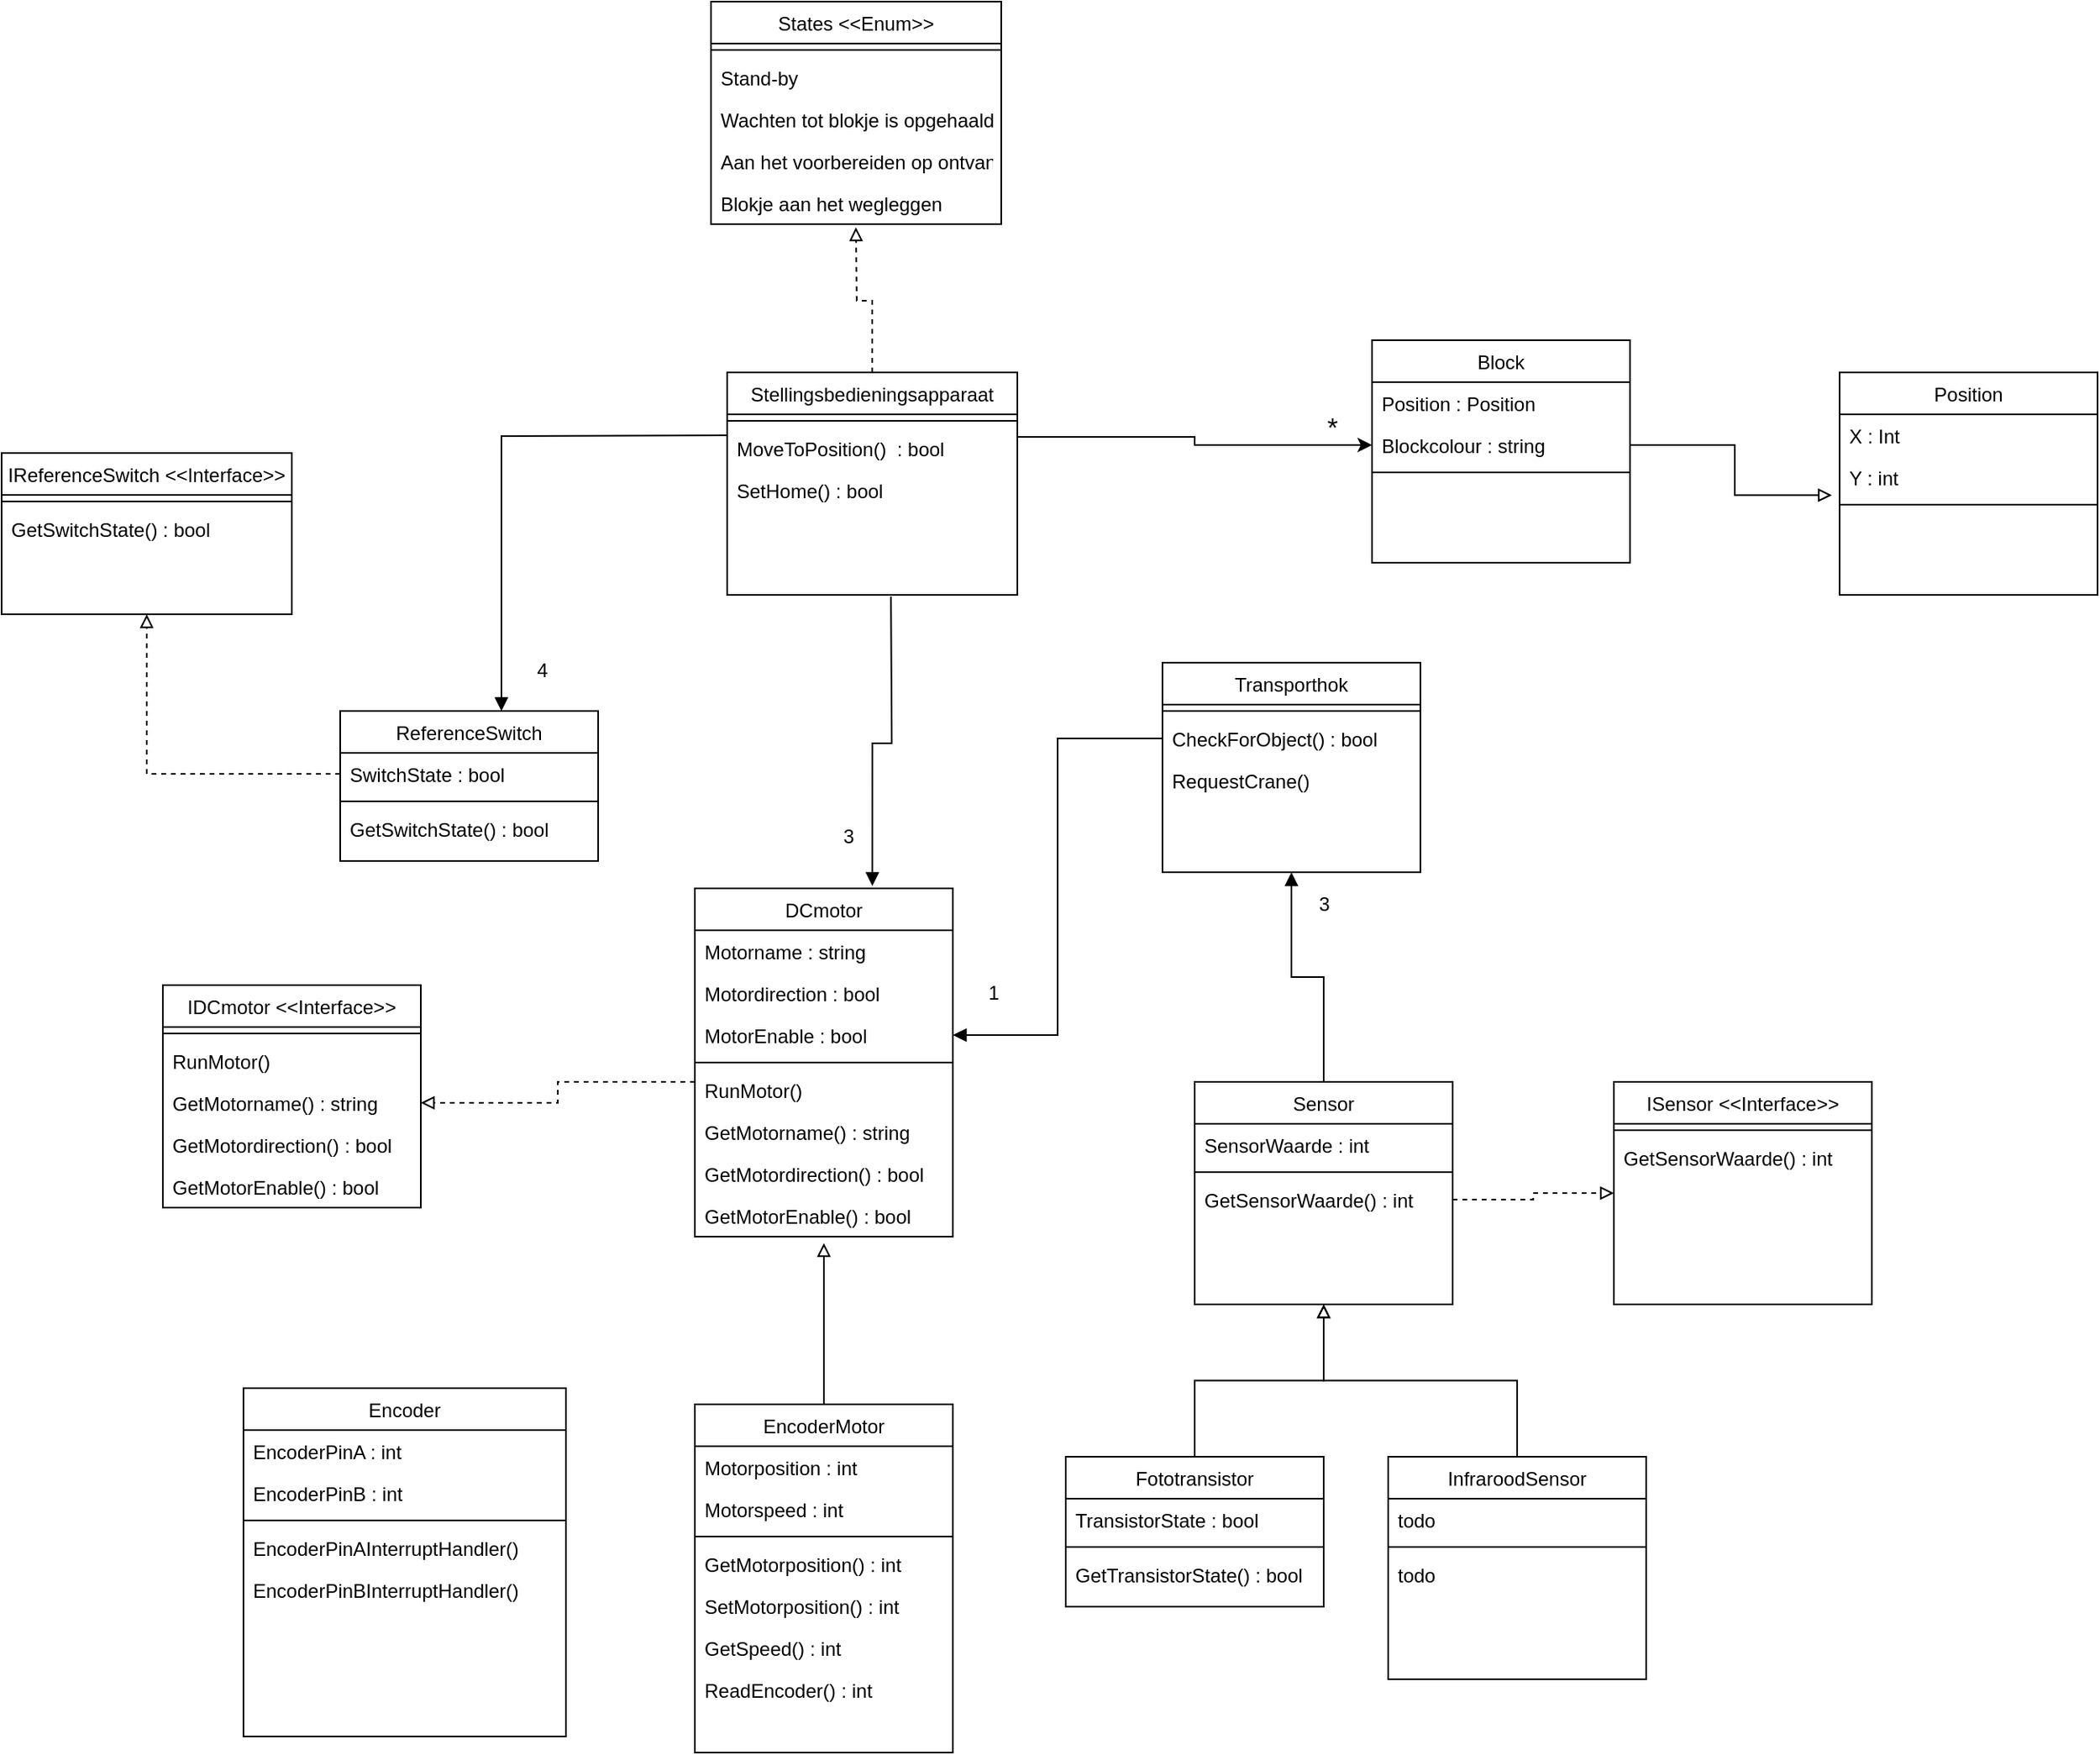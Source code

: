<mxfile version="21.1.2" type="device">
  <diagram id="C5RBs43oDa-KdzZeNtuy" name="Page-1">
    <mxGraphModel dx="2899" dy="2397" grid="1" gridSize="10" guides="1" tooltips="1" connect="1" arrows="1" fold="1" page="1" pageScale="1" pageWidth="827" pageHeight="1169" math="0" shadow="0">
      <root>
        <mxCell id="WIyWlLk6GJQsqaUBKTNV-0" />
        <mxCell id="WIyWlLk6GJQsqaUBKTNV-1" parent="WIyWlLk6GJQsqaUBKTNV-0" />
        <mxCell id="_OZSsUiw_eK4pL27zykT-24" style="edgeStyle=orthogonalEdgeStyle;rounded=0;orthogonalLoop=1;jettySize=auto;html=1;exitX=0.5;exitY=0;exitDx=0;exitDy=0;dashed=1;endArrow=block;endFill=0;" parent="WIyWlLk6GJQsqaUBKTNV-1" source="zkfFHV4jXpPFQw0GAbJ--0" edge="1">
          <mxGeometry relative="1" as="geometry">
            <mxPoint x="299.882" y="20" as="targetPoint" />
          </mxGeometry>
        </mxCell>
        <mxCell id="zkfFHV4jXpPFQw0GAbJ--0" value="Stellingsbedieningsapparaat" style="swimlane;fontStyle=0;align=center;verticalAlign=top;childLayout=stackLayout;horizontal=1;startSize=26;horizontalStack=0;resizeParent=1;resizeLast=0;collapsible=1;marginBottom=0;rounded=0;shadow=0;strokeWidth=1;" parent="WIyWlLk6GJQsqaUBKTNV-1" vertex="1">
          <mxGeometry x="220" y="110" width="180" height="138" as="geometry">
            <mxRectangle x="230" y="140" width="160" height="26" as="alternateBounds" />
          </mxGeometry>
        </mxCell>
        <mxCell id="zkfFHV4jXpPFQw0GAbJ--4" value="" style="line;html=1;strokeWidth=1;align=left;verticalAlign=middle;spacingTop=-1;spacingLeft=3;spacingRight=3;rotatable=0;labelPosition=right;points=[];portConstraint=eastwest;" parent="zkfFHV4jXpPFQw0GAbJ--0" vertex="1">
          <mxGeometry y="26" width="180" height="8" as="geometry" />
        </mxCell>
        <mxCell id="zkfFHV4jXpPFQw0GAbJ--3" value="MoveToPosition()  : bool" style="text;align=left;verticalAlign=top;spacingLeft=4;spacingRight=4;overflow=hidden;rotatable=0;points=[[0,0.5],[1,0.5]];portConstraint=eastwest;rounded=0;shadow=0;html=0;" parent="zkfFHV4jXpPFQw0GAbJ--0" vertex="1">
          <mxGeometry y="34" width="180" height="26" as="geometry" />
        </mxCell>
        <mxCell id="SdWS0c6DlAxN7Fox8dMG-17" value="SetHome() : bool" style="text;align=left;verticalAlign=top;spacingLeft=4;spacingRight=4;overflow=hidden;rotatable=0;points=[[0,0.5],[1,0.5]];portConstraint=eastwest;rounded=0;shadow=0;html=0;" parent="zkfFHV4jXpPFQw0GAbJ--0" vertex="1">
          <mxGeometry y="60" width="180" height="26" as="geometry" />
        </mxCell>
        <mxCell id="7FUaMS10MXMsyxAI8CYH-50" style="edgeStyle=orthogonalEdgeStyle;rounded=0;orthogonalLoop=1;jettySize=auto;html=1;exitX=0.635;exitY=1.038;exitDx=0;exitDy=0;endArrow=block;endFill=1;entryX=0.688;entryY=-0.007;entryDx=0;entryDy=0;entryPerimeter=0;exitPerimeter=0;" parent="WIyWlLk6GJQsqaUBKTNV-1" target="7FUaMS10MXMsyxAI8CYH-20" edge="1">
          <mxGeometry relative="1" as="geometry">
            <mxPoint x="300" y="250" as="targetPoint" />
            <mxPoint x="321.6" y="248.988" as="sourcePoint" />
          </mxGeometry>
        </mxCell>
        <mxCell id="7FUaMS10MXMsyxAI8CYH-20" value="DCmotor" style="swimlane;fontStyle=0;align=center;verticalAlign=top;childLayout=stackLayout;horizontal=1;startSize=26;horizontalStack=0;resizeParent=1;resizeLast=0;collapsible=1;marginBottom=0;rounded=0;shadow=0;strokeWidth=1;" parent="WIyWlLk6GJQsqaUBKTNV-1" vertex="1">
          <mxGeometry x="200" y="430" width="160" height="216" as="geometry">
            <mxRectangle x="130" y="380" width="160" height="26" as="alternateBounds" />
          </mxGeometry>
        </mxCell>
        <mxCell id="7FUaMS10MXMsyxAI8CYH-21" value="Motorname : string" style="text;align=left;verticalAlign=top;spacingLeft=4;spacingRight=4;overflow=hidden;rotatable=0;points=[[0,0.5],[1,0.5]];portConstraint=eastwest;" parent="7FUaMS10MXMsyxAI8CYH-20" vertex="1">
          <mxGeometry y="26" width="160" height="26" as="geometry" />
        </mxCell>
        <mxCell id="7FUaMS10MXMsyxAI8CYH-31" value="Motordirection : bool" style="text;align=left;verticalAlign=top;spacingLeft=4;spacingRight=4;overflow=hidden;rotatable=0;points=[[0,0.5],[1,0.5]];portConstraint=eastwest;rounded=0;shadow=0;html=0;" parent="7FUaMS10MXMsyxAI8CYH-20" vertex="1">
          <mxGeometry y="52" width="160" height="26" as="geometry" />
        </mxCell>
        <mxCell id="7FUaMS10MXMsyxAI8CYH-41" value="MotorEnable : bool" style="text;align=left;verticalAlign=top;spacingLeft=4;spacingRight=4;overflow=hidden;rotatable=0;points=[[0,0.5],[1,0.5]];portConstraint=eastwest;rounded=0;shadow=0;html=0;" parent="7FUaMS10MXMsyxAI8CYH-20" vertex="1">
          <mxGeometry y="78" width="160" height="26" as="geometry" />
        </mxCell>
        <mxCell id="7FUaMS10MXMsyxAI8CYH-23" value="" style="line;html=1;strokeWidth=1;align=left;verticalAlign=middle;spacingTop=-1;spacingLeft=3;spacingRight=3;rotatable=0;labelPosition=right;points=[];portConstraint=eastwest;" parent="7FUaMS10MXMsyxAI8CYH-20" vertex="1">
          <mxGeometry y="104" width="160" height="8" as="geometry" />
        </mxCell>
        <mxCell id="7FUaMS10MXMsyxAI8CYH-25" value="RunMotor()" style="text;align=left;verticalAlign=top;spacingLeft=4;spacingRight=4;overflow=hidden;rotatable=0;points=[[0,0.5],[1,0.5]];portConstraint=eastwest;" parent="7FUaMS10MXMsyxAI8CYH-20" vertex="1">
          <mxGeometry y="112" width="160" height="26" as="geometry" />
        </mxCell>
        <mxCell id="7FUaMS10MXMsyxAI8CYH-27" value="GetMotorname() : string" style="text;align=left;verticalAlign=top;spacingLeft=4;spacingRight=4;overflow=hidden;rotatable=0;points=[[0,0.5],[1,0.5]];portConstraint=eastwest;" parent="7FUaMS10MXMsyxAI8CYH-20" vertex="1">
          <mxGeometry y="138" width="160" height="26" as="geometry" />
        </mxCell>
        <mxCell id="7FUaMS10MXMsyxAI8CYH-42" value="GetMotordirection() : bool" style="text;align=left;verticalAlign=top;spacingLeft=4;spacingRight=4;overflow=hidden;rotatable=0;points=[[0,0.5],[1,0.5]];portConstraint=eastwest;" parent="7FUaMS10MXMsyxAI8CYH-20" vertex="1">
          <mxGeometry y="164" width="160" height="26" as="geometry" />
        </mxCell>
        <mxCell id="7FUaMS10MXMsyxAI8CYH-34" value="GetMotorEnable() : bool" style="text;align=left;verticalAlign=top;spacingLeft=4;spacingRight=4;overflow=hidden;rotatable=0;points=[[0,0.5],[1,0.5]];portConstraint=eastwest;" parent="7FUaMS10MXMsyxAI8CYH-20" vertex="1">
          <mxGeometry y="190" width="160" height="26" as="geometry" />
        </mxCell>
        <mxCell id="7FUaMS10MXMsyxAI8CYH-29" value="EncoderMotor" style="swimlane;fontStyle=0;align=center;verticalAlign=top;childLayout=stackLayout;horizontal=1;startSize=26;horizontalStack=0;resizeParent=1;resizeLast=0;collapsible=1;marginBottom=0;rounded=0;shadow=0;strokeWidth=1;" parent="WIyWlLk6GJQsqaUBKTNV-1" vertex="1">
          <mxGeometry x="200" y="750" width="160" height="216" as="geometry">
            <mxRectangle x="130" y="380" width="160" height="26" as="alternateBounds" />
          </mxGeometry>
        </mxCell>
        <mxCell id="7FUaMS10MXMsyxAI8CYH-30" value="Motorposition : int" style="text;align=left;verticalAlign=top;spacingLeft=4;spacingRight=4;overflow=hidden;rotatable=0;points=[[0,0.5],[1,0.5]];portConstraint=eastwest;" parent="7FUaMS10MXMsyxAI8CYH-29" vertex="1">
          <mxGeometry y="26" width="160" height="26" as="geometry" />
        </mxCell>
        <mxCell id="7FUaMS10MXMsyxAI8CYH-40" value="Motorspeed : int" style="text;align=left;verticalAlign=top;spacingLeft=4;spacingRight=4;overflow=hidden;rotatable=0;points=[[0,0.5],[1,0.5]];portConstraint=eastwest;rounded=0;shadow=0;html=0;" parent="7FUaMS10MXMsyxAI8CYH-29" vertex="1">
          <mxGeometry y="52" width="160" height="26" as="geometry" />
        </mxCell>
        <mxCell id="7FUaMS10MXMsyxAI8CYH-32" value="" style="line;html=1;strokeWidth=1;align=left;verticalAlign=middle;spacingTop=-1;spacingLeft=3;spacingRight=3;rotatable=0;labelPosition=right;points=[];portConstraint=eastwest;" parent="7FUaMS10MXMsyxAI8CYH-29" vertex="1">
          <mxGeometry y="78" width="160" height="8" as="geometry" />
        </mxCell>
        <mxCell id="7FUaMS10MXMsyxAI8CYH-38" value="GetMotorposition() : int" style="text;align=left;verticalAlign=top;spacingLeft=4;spacingRight=4;overflow=hidden;rotatable=0;points=[[0,0.5],[1,0.5]];portConstraint=eastwest;" parent="7FUaMS10MXMsyxAI8CYH-29" vertex="1">
          <mxGeometry y="86" width="160" height="26" as="geometry" />
        </mxCell>
        <mxCell id="7FUaMS10MXMsyxAI8CYH-33" value="SetMotorposition() : int" style="text;align=left;verticalAlign=top;spacingLeft=4;spacingRight=4;overflow=hidden;rotatable=0;points=[[0,0.5],[1,0.5]];portConstraint=eastwest;" parent="7FUaMS10MXMsyxAI8CYH-29" vertex="1">
          <mxGeometry y="112" width="160" height="26" as="geometry" />
        </mxCell>
        <mxCell id="7FUaMS10MXMsyxAI8CYH-28" value="GetSpeed() : int" style="text;align=left;verticalAlign=top;spacingLeft=4;spacingRight=4;overflow=hidden;rotatable=0;points=[[0,0.5],[1,0.5]];portConstraint=eastwest;" parent="7FUaMS10MXMsyxAI8CYH-29" vertex="1">
          <mxGeometry y="138" width="160" height="26" as="geometry" />
        </mxCell>
        <mxCell id="7FUaMS10MXMsyxAI8CYH-37" value="ReadEncoder() : int" style="text;align=left;verticalAlign=top;spacingLeft=4;spacingRight=4;overflow=hidden;rotatable=0;points=[[0,0.5],[1,0.5]];portConstraint=eastwest;" parent="7FUaMS10MXMsyxAI8CYH-29" vertex="1">
          <mxGeometry y="164" width="160" height="26" as="geometry" />
        </mxCell>
        <mxCell id="7FUaMS10MXMsyxAI8CYH-36" style="edgeStyle=orthogonalEdgeStyle;rounded=0;orthogonalLoop=1;jettySize=auto;html=1;exitX=0.5;exitY=0;exitDx=0;exitDy=0;endArrow=block;endFill=0;" parent="WIyWlLk6GJQsqaUBKTNV-1" source="7FUaMS10MXMsyxAI8CYH-29" edge="1">
          <mxGeometry relative="1" as="geometry">
            <mxPoint x="280" y="650" as="targetPoint" />
          </mxGeometry>
        </mxCell>
        <mxCell id="7FUaMS10MXMsyxAI8CYH-49" style="edgeStyle=orthogonalEdgeStyle;rounded=0;orthogonalLoop=1;jettySize=auto;html=1;exitX=0;exitY=0.5;exitDx=0;exitDy=0;entryX=0.625;entryY=0;entryDx=0;entryDy=0;endArrow=block;endFill=1;entryPerimeter=0;" parent="WIyWlLk6GJQsqaUBKTNV-1" target="7FUaMS10MXMsyxAI8CYH-43" edge="1">
          <mxGeometry relative="1" as="geometry">
            <mxPoint x="220" y="149" as="sourcePoint" />
          </mxGeometry>
        </mxCell>
        <mxCell id="7FUaMS10MXMsyxAI8CYH-43" value="ReferenceSwitch" style="swimlane;fontStyle=0;align=center;verticalAlign=top;childLayout=stackLayout;horizontal=1;startSize=26;horizontalStack=0;resizeParent=1;resizeLast=0;collapsible=1;marginBottom=0;rounded=0;shadow=0;strokeWidth=1;" parent="WIyWlLk6GJQsqaUBKTNV-1" vertex="1">
          <mxGeometry x="-20" y="320" width="160" height="93" as="geometry">
            <mxRectangle x="130" y="380" width="160" height="26" as="alternateBounds" />
          </mxGeometry>
        </mxCell>
        <mxCell id="7FUaMS10MXMsyxAI8CYH-44" value="SwitchState : bool" style="text;align=left;verticalAlign=top;spacingLeft=4;spacingRight=4;overflow=hidden;rotatable=0;points=[[0,0.5],[1,0.5]];portConstraint=eastwest;" parent="7FUaMS10MXMsyxAI8CYH-43" vertex="1">
          <mxGeometry y="26" width="160" height="26" as="geometry" />
        </mxCell>
        <mxCell id="7FUaMS10MXMsyxAI8CYH-46" value="" style="line;html=1;strokeWidth=1;align=left;verticalAlign=middle;spacingTop=-1;spacingLeft=3;spacingRight=3;rotatable=0;labelPosition=right;points=[];portConstraint=eastwest;" parent="7FUaMS10MXMsyxAI8CYH-43" vertex="1">
          <mxGeometry y="52" width="160" height="8" as="geometry" />
        </mxCell>
        <mxCell id="7FUaMS10MXMsyxAI8CYH-48" value="GetSwitchState() : bool" style="text;align=left;verticalAlign=top;spacingLeft=4;spacingRight=4;overflow=hidden;rotatable=0;points=[[0,0.5],[1,0.5]];portConstraint=eastwest;" parent="7FUaMS10MXMsyxAI8CYH-43" vertex="1">
          <mxGeometry y="60" width="160" height="26" as="geometry" />
        </mxCell>
        <mxCell id="7FUaMS10MXMsyxAI8CYH-51" value="4" style="text;html=1;align=center;verticalAlign=middle;resizable=0;points=[];autosize=1;strokeColor=none;fillColor=none;" parent="WIyWlLk6GJQsqaUBKTNV-1" vertex="1">
          <mxGeometry x="90" y="280" width="30" height="30" as="geometry" />
        </mxCell>
        <mxCell id="7FUaMS10MXMsyxAI8CYH-52" value="3" style="text;html=1;align=center;verticalAlign=middle;resizable=0;points=[];autosize=1;strokeColor=none;fillColor=none;" parent="WIyWlLk6GJQsqaUBKTNV-1" vertex="1">
          <mxGeometry x="280" y="383" width="30" height="30" as="geometry" />
        </mxCell>
        <mxCell id="7FUaMS10MXMsyxAI8CYH-53" value="Transporthok" style="swimlane;fontStyle=0;align=center;verticalAlign=top;childLayout=stackLayout;horizontal=1;startSize=26;horizontalStack=0;resizeParent=1;resizeLast=0;collapsible=1;marginBottom=0;rounded=0;shadow=0;strokeWidth=1;" parent="WIyWlLk6GJQsqaUBKTNV-1" vertex="1">
          <mxGeometry x="490" y="290" width="160" height="130" as="geometry">
            <mxRectangle x="550" y="140" width="160" height="26" as="alternateBounds" />
          </mxGeometry>
        </mxCell>
        <mxCell id="7FUaMS10MXMsyxAI8CYH-59" value="" style="line;html=1;strokeWidth=1;align=left;verticalAlign=middle;spacingTop=-1;spacingLeft=3;spacingRight=3;rotatable=0;labelPosition=right;points=[];portConstraint=eastwest;" parent="7FUaMS10MXMsyxAI8CYH-53" vertex="1">
          <mxGeometry y="26" width="160" height="8" as="geometry" />
        </mxCell>
        <mxCell id="7FUaMS10MXMsyxAI8CYH-60" value="CheckForObject() : bool" style="text;align=left;verticalAlign=top;spacingLeft=4;spacingRight=4;overflow=hidden;rotatable=0;points=[[0,0.5],[1,0.5]];portConstraint=eastwest;" parent="7FUaMS10MXMsyxAI8CYH-53" vertex="1">
          <mxGeometry y="34" width="160" height="26" as="geometry" />
        </mxCell>
        <mxCell id="7FUaMS10MXMsyxAI8CYH-61" value="RequestCrane()" style="text;align=left;verticalAlign=top;spacingLeft=4;spacingRight=4;overflow=hidden;rotatable=0;points=[[0,0.5],[1,0.5]];portConstraint=eastwest;" parent="7FUaMS10MXMsyxAI8CYH-53" vertex="1">
          <mxGeometry y="60" width="160" height="26" as="geometry" />
        </mxCell>
        <mxCell id="7FUaMS10MXMsyxAI8CYH-63" value="1" style="text;html=1;align=center;verticalAlign=middle;resizable=0;points=[];autosize=1;strokeColor=none;fillColor=none;" parent="WIyWlLk6GJQsqaUBKTNV-1" vertex="1">
          <mxGeometry x="370" y="480" width="30" height="30" as="geometry" />
        </mxCell>
        <mxCell id="7FUaMS10MXMsyxAI8CYH-84" style="edgeStyle=orthogonalEdgeStyle;rounded=0;orthogonalLoop=1;jettySize=auto;html=1;exitX=0.5;exitY=0;exitDx=0;exitDy=0;entryX=0.5;entryY=1;entryDx=0;entryDy=0;endArrow=block;endFill=0;" parent="WIyWlLk6GJQsqaUBKTNV-1" source="7FUaMS10MXMsyxAI8CYH-64" target="7FUaMS10MXMsyxAI8CYH-78" edge="1">
          <mxGeometry relative="1" as="geometry" />
        </mxCell>
        <mxCell id="7FUaMS10MXMsyxAI8CYH-64" value="Fototransistor" style="swimlane;fontStyle=0;align=center;verticalAlign=top;childLayout=stackLayout;horizontal=1;startSize=26;horizontalStack=0;resizeParent=1;resizeLast=0;collapsible=1;marginBottom=0;rounded=0;shadow=0;strokeWidth=1;" parent="WIyWlLk6GJQsqaUBKTNV-1" vertex="1">
          <mxGeometry x="430" y="782.5" width="160" height="93" as="geometry">
            <mxRectangle x="130" y="380" width="160" height="26" as="alternateBounds" />
          </mxGeometry>
        </mxCell>
        <mxCell id="7FUaMS10MXMsyxAI8CYH-69" value="TransistorState : bool" style="text;align=left;verticalAlign=top;spacingLeft=4;spacingRight=4;overflow=hidden;rotatable=0;points=[[0,0.5],[1,0.5]];portConstraint=eastwest;" parent="7FUaMS10MXMsyxAI8CYH-64" vertex="1">
          <mxGeometry y="26" width="160" height="26" as="geometry" />
        </mxCell>
        <mxCell id="7FUaMS10MXMsyxAI8CYH-66" value="" style="line;html=1;strokeWidth=1;align=left;verticalAlign=middle;spacingTop=-1;spacingLeft=3;spacingRight=3;rotatable=0;labelPosition=right;points=[];portConstraint=eastwest;" parent="7FUaMS10MXMsyxAI8CYH-64" vertex="1">
          <mxGeometry y="52" width="160" height="8" as="geometry" />
        </mxCell>
        <mxCell id="7FUaMS10MXMsyxAI8CYH-67" value="GetTransistorState() : bool" style="text;align=left;verticalAlign=top;spacingLeft=4;spacingRight=4;overflow=hidden;rotatable=0;points=[[0,0.5],[1,0.5]];portConstraint=eastwest;" parent="7FUaMS10MXMsyxAI8CYH-64" vertex="1">
          <mxGeometry y="60" width="160" height="26" as="geometry" />
        </mxCell>
        <mxCell id="7FUaMS10MXMsyxAI8CYH-85" style="edgeStyle=orthogonalEdgeStyle;rounded=0;orthogonalLoop=1;jettySize=auto;html=1;exitX=0.5;exitY=0;exitDx=0;exitDy=0;entryX=0.5;entryY=1;entryDx=0;entryDy=0;endArrow=block;endFill=0;" parent="WIyWlLk6GJQsqaUBKTNV-1" source="7FUaMS10MXMsyxAI8CYH-72" target="7FUaMS10MXMsyxAI8CYH-78" edge="1">
          <mxGeometry relative="1" as="geometry" />
        </mxCell>
        <mxCell id="7FUaMS10MXMsyxAI8CYH-72" value="InfraroodSensor" style="swimlane;fontStyle=0;align=center;verticalAlign=top;childLayout=stackLayout;horizontal=1;startSize=26;horizontalStack=0;resizeParent=1;resizeLast=0;collapsible=1;marginBottom=0;rounded=0;shadow=0;strokeWidth=1;" parent="WIyWlLk6GJQsqaUBKTNV-1" vertex="1">
          <mxGeometry x="630" y="782.5" width="160" height="138" as="geometry">
            <mxRectangle x="130" y="380" width="160" height="26" as="alternateBounds" />
          </mxGeometry>
        </mxCell>
        <mxCell id="7FUaMS10MXMsyxAI8CYH-73" value="todo" style="text;align=left;verticalAlign=top;spacingLeft=4;spacingRight=4;overflow=hidden;rotatable=0;points=[[0,0.5],[1,0.5]];portConstraint=eastwest;" parent="7FUaMS10MXMsyxAI8CYH-72" vertex="1">
          <mxGeometry y="26" width="160" height="26" as="geometry" />
        </mxCell>
        <mxCell id="7FUaMS10MXMsyxAI8CYH-75" value="" style="line;html=1;strokeWidth=1;align=left;verticalAlign=middle;spacingTop=-1;spacingLeft=3;spacingRight=3;rotatable=0;labelPosition=right;points=[];portConstraint=eastwest;" parent="7FUaMS10MXMsyxAI8CYH-72" vertex="1">
          <mxGeometry y="52" width="160" height="8" as="geometry" />
        </mxCell>
        <mxCell id="7FUaMS10MXMsyxAI8CYH-76" value="todo" style="text;align=left;verticalAlign=top;spacingLeft=4;spacingRight=4;overflow=hidden;rotatable=0;points=[[0,0.5],[1,0.5]];portConstraint=eastwest;" parent="7FUaMS10MXMsyxAI8CYH-72" vertex="1">
          <mxGeometry y="60" width="160" height="26" as="geometry" />
        </mxCell>
        <mxCell id="7FUaMS10MXMsyxAI8CYH-86" style="edgeStyle=orthogonalEdgeStyle;rounded=0;orthogonalLoop=1;jettySize=auto;html=1;exitX=0.5;exitY=0;exitDx=0;exitDy=0;entryX=0.5;entryY=1;entryDx=0;entryDy=0;endArrow=block;endFill=1;" parent="WIyWlLk6GJQsqaUBKTNV-1" source="7FUaMS10MXMsyxAI8CYH-78" target="7FUaMS10MXMsyxAI8CYH-53" edge="1">
          <mxGeometry relative="1" as="geometry" />
        </mxCell>
        <mxCell id="7FUaMS10MXMsyxAI8CYH-78" value="Sensor" style="swimlane;fontStyle=0;align=center;verticalAlign=top;childLayout=stackLayout;horizontal=1;startSize=26;horizontalStack=0;resizeParent=1;resizeLast=0;collapsible=1;marginBottom=0;rounded=0;shadow=0;strokeWidth=1;" parent="WIyWlLk6GJQsqaUBKTNV-1" vertex="1">
          <mxGeometry x="510" y="550" width="160" height="138" as="geometry">
            <mxRectangle x="130" y="380" width="160" height="26" as="alternateBounds" />
          </mxGeometry>
        </mxCell>
        <mxCell id="7FUaMS10MXMsyxAI8CYH-79" value="SensorWaarde : int" style="text;align=left;verticalAlign=top;spacingLeft=4;spacingRight=4;overflow=hidden;rotatable=0;points=[[0,0.5],[1,0.5]];portConstraint=eastwest;" parent="7FUaMS10MXMsyxAI8CYH-78" vertex="1">
          <mxGeometry y="26" width="160" height="26" as="geometry" />
        </mxCell>
        <mxCell id="7FUaMS10MXMsyxAI8CYH-81" value="" style="line;html=1;strokeWidth=1;align=left;verticalAlign=middle;spacingTop=-1;spacingLeft=3;spacingRight=3;rotatable=0;labelPosition=right;points=[];portConstraint=eastwest;" parent="7FUaMS10MXMsyxAI8CYH-78" vertex="1">
          <mxGeometry y="52" width="160" height="8" as="geometry" />
        </mxCell>
        <mxCell id="7FUaMS10MXMsyxAI8CYH-83" value="GetSensorWaarde() : int" style="text;align=left;verticalAlign=top;spacingLeft=4;spacingRight=4;overflow=hidden;rotatable=0;points=[[0,0.5],[1,0.5]];portConstraint=eastwest;" parent="7FUaMS10MXMsyxAI8CYH-78" vertex="1">
          <mxGeometry y="60" width="160" height="26" as="geometry" />
        </mxCell>
        <mxCell id="7FUaMS10MXMsyxAI8CYH-87" value="3" style="text;html=1;align=center;verticalAlign=middle;resizable=0;points=[];autosize=1;strokeColor=none;fillColor=none;" parent="WIyWlLk6GJQsqaUBKTNV-1" vertex="1">
          <mxGeometry x="575" y="425" width="30" height="30" as="geometry" />
        </mxCell>
        <mxCell id="_OZSsUiw_eK4pL27zykT-0" value="IDCmotor &lt;&lt;Interface&gt;&gt;" style="swimlane;fontStyle=0;align=center;verticalAlign=top;childLayout=stackLayout;horizontal=1;startSize=26;horizontalStack=0;resizeParent=1;resizeLast=0;collapsible=1;marginBottom=0;rounded=0;shadow=0;strokeWidth=1;" parent="WIyWlLk6GJQsqaUBKTNV-1" vertex="1">
          <mxGeometry x="-130" y="490" width="160" height="138" as="geometry">
            <mxRectangle x="130" y="380" width="160" height="26" as="alternateBounds" />
          </mxGeometry>
        </mxCell>
        <mxCell id="_OZSsUiw_eK4pL27zykT-2" value="" style="line;html=1;strokeWidth=1;align=left;verticalAlign=middle;spacingTop=-1;spacingLeft=3;spacingRight=3;rotatable=0;labelPosition=right;points=[];portConstraint=eastwest;" parent="_OZSsUiw_eK4pL27zykT-0" vertex="1">
          <mxGeometry y="26" width="160" height="8" as="geometry" />
        </mxCell>
        <mxCell id="_OZSsUiw_eK4pL27zykT-4" value="RunMotor()" style="text;align=left;verticalAlign=top;spacingLeft=4;spacingRight=4;overflow=hidden;rotatable=0;points=[[0,0.5],[1,0.5]];portConstraint=eastwest;" parent="_OZSsUiw_eK4pL27zykT-0" vertex="1">
          <mxGeometry y="34" width="160" height="26" as="geometry" />
        </mxCell>
        <mxCell id="_OZSsUiw_eK4pL27zykT-5" value="GetMotorname() : string" style="text;align=left;verticalAlign=top;spacingLeft=4;spacingRight=4;overflow=hidden;rotatable=0;points=[[0,0.5],[1,0.5]];portConstraint=eastwest;" parent="_OZSsUiw_eK4pL27zykT-0" vertex="1">
          <mxGeometry y="60" width="160" height="26" as="geometry" />
        </mxCell>
        <mxCell id="_OZSsUiw_eK4pL27zykT-6" value="GetMotordirection() : bool" style="text;align=left;verticalAlign=top;spacingLeft=4;spacingRight=4;overflow=hidden;rotatable=0;points=[[0,0.5],[1,0.5]];portConstraint=eastwest;" parent="_OZSsUiw_eK4pL27zykT-0" vertex="1">
          <mxGeometry y="86" width="160" height="26" as="geometry" />
        </mxCell>
        <mxCell id="_OZSsUiw_eK4pL27zykT-7" value="GetMotorEnable() : bool" style="text;align=left;verticalAlign=top;spacingLeft=4;spacingRight=4;overflow=hidden;rotatable=0;points=[[0,0.5],[1,0.5]];portConstraint=eastwest;" parent="_OZSsUiw_eK4pL27zykT-0" vertex="1">
          <mxGeometry y="112" width="160" height="26" as="geometry" />
        </mxCell>
        <mxCell id="_OZSsUiw_eK4pL27zykT-8" style="edgeStyle=orthogonalEdgeStyle;rounded=0;orthogonalLoop=1;jettySize=auto;html=1;exitX=0;exitY=0.308;exitDx=0;exitDy=0;entryX=1;entryY=0.5;entryDx=0;entryDy=0;dashed=1;endArrow=block;endFill=0;exitPerimeter=0;" parent="WIyWlLk6GJQsqaUBKTNV-1" source="7FUaMS10MXMsyxAI8CYH-25" target="_OZSsUiw_eK4pL27zykT-5" edge="1">
          <mxGeometry relative="1" as="geometry" />
        </mxCell>
        <mxCell id="_OZSsUiw_eK4pL27zykT-9" value="IReferenceSwitch &lt;&lt;Interface&gt;&gt;" style="swimlane;fontStyle=0;align=center;verticalAlign=top;childLayout=stackLayout;horizontal=1;startSize=26;horizontalStack=0;resizeParent=1;resizeLast=0;collapsible=1;marginBottom=0;rounded=0;shadow=0;strokeWidth=1;" parent="WIyWlLk6GJQsqaUBKTNV-1" vertex="1">
          <mxGeometry x="-230" y="160" width="180" height="100" as="geometry">
            <mxRectangle x="130" y="380" width="160" height="26" as="alternateBounds" />
          </mxGeometry>
        </mxCell>
        <mxCell id="_OZSsUiw_eK4pL27zykT-11" value="" style="line;html=1;strokeWidth=1;align=left;verticalAlign=middle;spacingTop=-1;spacingLeft=3;spacingRight=3;rotatable=0;labelPosition=right;points=[];portConstraint=eastwest;" parent="_OZSsUiw_eK4pL27zykT-9" vertex="1">
          <mxGeometry y="26" width="180" height="8" as="geometry" />
        </mxCell>
        <mxCell id="_OZSsUiw_eK4pL27zykT-12" value="GetSwitchState() : bool" style="text;align=left;verticalAlign=top;spacingLeft=4;spacingRight=4;overflow=hidden;rotatable=0;points=[[0,0.5],[1,0.5]];portConstraint=eastwest;" parent="_OZSsUiw_eK4pL27zykT-9" vertex="1">
          <mxGeometry y="34" width="180" height="26" as="geometry" />
        </mxCell>
        <mxCell id="_OZSsUiw_eK4pL27zykT-14" style="edgeStyle=orthogonalEdgeStyle;rounded=0;orthogonalLoop=1;jettySize=auto;html=1;exitX=0;exitY=0.5;exitDx=0;exitDy=0;entryX=0.5;entryY=1;entryDx=0;entryDy=0;dashed=1;endArrow=block;endFill=0;" parent="WIyWlLk6GJQsqaUBKTNV-1" source="7FUaMS10MXMsyxAI8CYH-44" target="_OZSsUiw_eK4pL27zykT-9" edge="1">
          <mxGeometry relative="1" as="geometry" />
        </mxCell>
        <mxCell id="_OZSsUiw_eK4pL27zykT-15" value="ISensor &lt;&lt;Interface&gt;&gt;" style="swimlane;fontStyle=0;align=center;verticalAlign=top;childLayout=stackLayout;horizontal=1;startSize=26;horizontalStack=0;resizeParent=1;resizeLast=0;collapsible=1;marginBottom=0;rounded=0;shadow=0;strokeWidth=1;" parent="WIyWlLk6GJQsqaUBKTNV-1" vertex="1">
          <mxGeometry x="770" y="550" width="160" height="138" as="geometry">
            <mxRectangle x="130" y="380" width="160" height="26" as="alternateBounds" />
          </mxGeometry>
        </mxCell>
        <mxCell id="_OZSsUiw_eK4pL27zykT-17" value="" style="line;html=1;strokeWidth=1;align=left;verticalAlign=middle;spacingTop=-1;spacingLeft=3;spacingRight=3;rotatable=0;labelPosition=right;points=[];portConstraint=eastwest;" parent="_OZSsUiw_eK4pL27zykT-15" vertex="1">
          <mxGeometry y="26" width="160" height="8" as="geometry" />
        </mxCell>
        <mxCell id="_OZSsUiw_eK4pL27zykT-18" value="GetSensorWaarde() : int" style="text;align=left;verticalAlign=top;spacingLeft=4;spacingRight=4;overflow=hidden;rotatable=0;points=[[0,0.5],[1,0.5]];portConstraint=eastwest;" parent="_OZSsUiw_eK4pL27zykT-15" vertex="1">
          <mxGeometry y="34" width="160" height="26" as="geometry" />
        </mxCell>
        <mxCell id="_OZSsUiw_eK4pL27zykT-19" style="edgeStyle=orthogonalEdgeStyle;rounded=0;orthogonalLoop=1;jettySize=auto;html=1;exitX=1;exitY=0.5;exitDx=0;exitDy=0;entryX=0;entryY=0.5;entryDx=0;entryDy=0;dashed=1;endArrow=block;endFill=0;" parent="WIyWlLk6GJQsqaUBKTNV-1" source="7FUaMS10MXMsyxAI8CYH-83" target="_OZSsUiw_eK4pL27zykT-15" edge="1">
          <mxGeometry relative="1" as="geometry" />
        </mxCell>
        <mxCell id="7FUaMS10MXMsyxAI8CYH-62" style="edgeStyle=orthogonalEdgeStyle;rounded=0;orthogonalLoop=1;jettySize=auto;html=1;exitX=0;exitY=0.5;exitDx=0;exitDy=0;entryX=1;entryY=0.5;entryDx=0;entryDy=0;endArrow=block;endFill=1;" parent="WIyWlLk6GJQsqaUBKTNV-1" source="7FUaMS10MXMsyxAI8CYH-60" target="7FUaMS10MXMsyxAI8CYH-41" edge="1">
          <mxGeometry relative="1" as="geometry">
            <mxPoint x="480" y="485" as="targetPoint" />
          </mxGeometry>
        </mxCell>
        <mxCell id="_OZSsUiw_eK4pL27zykT-20" value="States &lt;&lt;Enum&gt;&gt;" style="swimlane;fontStyle=0;align=center;verticalAlign=top;childLayout=stackLayout;horizontal=1;startSize=26;horizontalStack=0;resizeParent=1;resizeLast=0;collapsible=1;marginBottom=0;rounded=0;shadow=0;strokeWidth=1;" parent="WIyWlLk6GJQsqaUBKTNV-1" vertex="1">
          <mxGeometry x="210" y="-120" width="180" height="138" as="geometry">
            <mxRectangle x="130" y="380" width="160" height="26" as="alternateBounds" />
          </mxGeometry>
        </mxCell>
        <mxCell id="_OZSsUiw_eK4pL27zykT-21" value="" style="line;html=1;strokeWidth=1;align=left;verticalAlign=middle;spacingTop=-1;spacingLeft=3;spacingRight=3;rotatable=0;labelPosition=right;points=[];portConstraint=eastwest;" parent="_OZSsUiw_eK4pL27zykT-20" vertex="1">
          <mxGeometry y="26" width="180" height="8" as="geometry" />
        </mxCell>
        <mxCell id="_OZSsUiw_eK4pL27zykT-22" value="Stand-by" style="text;align=left;verticalAlign=top;spacingLeft=4;spacingRight=4;overflow=hidden;rotatable=0;points=[[0,0.5],[1,0.5]];portConstraint=eastwest;" parent="_OZSsUiw_eK4pL27zykT-20" vertex="1">
          <mxGeometry y="34" width="180" height="26" as="geometry" />
        </mxCell>
        <mxCell id="_OZSsUiw_eK4pL27zykT-23" value="Wachten tot blokje is opgehaald" style="text;align=left;verticalAlign=top;spacingLeft=4;spacingRight=4;overflow=hidden;rotatable=0;points=[[0,0.5],[1,0.5]];portConstraint=eastwest;" parent="_OZSsUiw_eK4pL27zykT-20" vertex="1">
          <mxGeometry y="60" width="180" height="26" as="geometry" />
        </mxCell>
        <mxCell id="SdWS0c6DlAxN7Fox8dMG-0" value="Aan het voorbereiden op ontvangst" style="text;align=left;verticalAlign=top;spacingLeft=4;spacingRight=4;overflow=hidden;rotatable=0;points=[[0,0.5],[1,0.5]];portConstraint=eastwest;" parent="_OZSsUiw_eK4pL27zykT-20" vertex="1">
          <mxGeometry y="86" width="180" height="26" as="geometry" />
        </mxCell>
        <mxCell id="SdWS0c6DlAxN7Fox8dMG-1" value="Blokje aan het wegleggen" style="text;align=left;verticalAlign=top;spacingLeft=4;spacingRight=4;overflow=hidden;rotatable=0;points=[[0,0.5],[1,0.5]];portConstraint=eastwest;" parent="_OZSsUiw_eK4pL27zykT-20" vertex="1">
          <mxGeometry y="112" width="180" height="26" as="geometry" />
        </mxCell>
        <mxCell id="SdWS0c6DlAxN7Fox8dMG-2" value="Block" style="swimlane;fontStyle=0;align=center;verticalAlign=top;childLayout=stackLayout;horizontal=1;startSize=26;horizontalStack=0;resizeParent=1;resizeLast=0;collapsible=1;marginBottom=0;rounded=0;shadow=0;strokeWidth=1;" parent="WIyWlLk6GJQsqaUBKTNV-1" vertex="1">
          <mxGeometry x="620" y="90" width="160" height="138" as="geometry">
            <mxRectangle x="230" y="140" width="160" height="26" as="alternateBounds" />
          </mxGeometry>
        </mxCell>
        <mxCell id="SdWS0c6DlAxN7Fox8dMG-3" value="Position : Position" style="text;align=left;verticalAlign=top;spacingLeft=4;spacingRight=4;overflow=hidden;rotatable=0;points=[[0,0.5],[1,0.5]];portConstraint=eastwest;" parent="SdWS0c6DlAxN7Fox8dMG-2" vertex="1">
          <mxGeometry y="26" width="160" height="26" as="geometry" />
        </mxCell>
        <mxCell id="SdWS0c6DlAxN7Fox8dMG-4" value="Blockcolour : string" style="text;align=left;verticalAlign=top;spacingLeft=4;spacingRight=4;overflow=hidden;rotatable=0;points=[[0,0.5],[1,0.5]];portConstraint=eastwest;rounded=0;shadow=0;html=0;" parent="SdWS0c6DlAxN7Fox8dMG-2" vertex="1">
          <mxGeometry y="52" width="160" height="26" as="geometry" />
        </mxCell>
        <mxCell id="SdWS0c6DlAxN7Fox8dMG-6" value="" style="line;html=1;strokeWidth=1;align=left;verticalAlign=middle;spacingTop=-1;spacingLeft=3;spacingRight=3;rotatable=0;labelPosition=right;points=[];portConstraint=eastwest;" parent="SdWS0c6DlAxN7Fox8dMG-2" vertex="1">
          <mxGeometry y="78" width="160" height="8" as="geometry" />
        </mxCell>
        <mxCell id="SdWS0c6DlAxN7Fox8dMG-7" value="Position" style="swimlane;fontStyle=0;align=center;verticalAlign=top;childLayout=stackLayout;horizontal=1;startSize=26;horizontalStack=0;resizeParent=1;resizeLast=0;collapsible=1;marginBottom=0;rounded=0;shadow=0;strokeWidth=1;" parent="WIyWlLk6GJQsqaUBKTNV-1" vertex="1">
          <mxGeometry x="910" y="110" width="160" height="138" as="geometry">
            <mxRectangle x="230" y="140" width="160" height="26" as="alternateBounds" />
          </mxGeometry>
        </mxCell>
        <mxCell id="SdWS0c6DlAxN7Fox8dMG-8" value="X : Int" style="text;align=left;verticalAlign=top;spacingLeft=4;spacingRight=4;overflow=hidden;rotatable=0;points=[[0,0.5],[1,0.5]];portConstraint=eastwest;" parent="SdWS0c6DlAxN7Fox8dMG-7" vertex="1">
          <mxGeometry y="26" width="160" height="26" as="geometry" />
        </mxCell>
        <mxCell id="SdWS0c6DlAxN7Fox8dMG-9" value="Y : int" style="text;align=left;verticalAlign=top;spacingLeft=4;spacingRight=4;overflow=hidden;rotatable=0;points=[[0,0.5],[1,0.5]];portConstraint=eastwest;rounded=0;shadow=0;html=0;" parent="SdWS0c6DlAxN7Fox8dMG-7" vertex="1">
          <mxGeometry y="52" width="160" height="26" as="geometry" />
        </mxCell>
        <mxCell id="SdWS0c6DlAxN7Fox8dMG-11" value="" style="line;html=1;strokeWidth=1;align=left;verticalAlign=middle;spacingTop=-1;spacingLeft=3;spacingRight=3;rotatable=0;labelPosition=right;points=[];portConstraint=eastwest;" parent="SdWS0c6DlAxN7Fox8dMG-7" vertex="1">
          <mxGeometry y="78" width="160" height="8" as="geometry" />
        </mxCell>
        <mxCell id="SdWS0c6DlAxN7Fox8dMG-13" style="edgeStyle=orthogonalEdgeStyle;rounded=0;orthogonalLoop=1;jettySize=auto;html=1;exitX=1;exitY=0.5;exitDx=0;exitDy=0;entryX=-0.03;entryY=0.928;entryDx=0;entryDy=0;entryPerimeter=0;endArrow=block;endFill=0;" parent="WIyWlLk6GJQsqaUBKTNV-1" source="SdWS0c6DlAxN7Fox8dMG-4" target="SdWS0c6DlAxN7Fox8dMG-9" edge="1">
          <mxGeometry relative="1" as="geometry" />
        </mxCell>
        <mxCell id="SdWS0c6DlAxN7Fox8dMG-14" style="edgeStyle=orthogonalEdgeStyle;rounded=0;orthogonalLoop=1;jettySize=auto;html=1;entryX=0;entryY=0.5;entryDx=0;entryDy=0;exitX=1;exitY=0.231;exitDx=0;exitDy=0;exitPerimeter=0;" parent="WIyWlLk6GJQsqaUBKTNV-1" source="zkfFHV4jXpPFQw0GAbJ--3" target="SdWS0c6DlAxN7Fox8dMG-4" edge="1">
          <mxGeometry relative="1" as="geometry">
            <mxPoint x="410" y="150" as="sourcePoint" />
          </mxGeometry>
        </mxCell>
        <mxCell id="SdWS0c6DlAxN7Fox8dMG-15" value="&lt;font style=&quot;font-size: 17px;&quot;&gt;*&lt;/font&gt;" style="text;html=1;align=center;verticalAlign=middle;resizable=0;points=[];autosize=1;strokeColor=none;fillColor=none;" parent="WIyWlLk6GJQsqaUBKTNV-1" vertex="1">
          <mxGeometry x="580" y="130" width="30" height="30" as="geometry" />
        </mxCell>
        <mxCell id="SdWS0c6DlAxN7Fox8dMG-18" value="Encoder" style="swimlane;fontStyle=0;align=center;verticalAlign=top;childLayout=stackLayout;horizontal=1;startSize=26;horizontalStack=0;resizeParent=1;resizeLast=0;collapsible=1;marginBottom=0;rounded=0;shadow=0;strokeWidth=1;" parent="WIyWlLk6GJQsqaUBKTNV-1" vertex="1">
          <mxGeometry x="-80" y="740" width="200" height="216" as="geometry">
            <mxRectangle x="130" y="380" width="160" height="26" as="alternateBounds" />
          </mxGeometry>
        </mxCell>
        <mxCell id="SdWS0c6DlAxN7Fox8dMG-19" value="EncoderPinA : int" style="text;align=left;verticalAlign=top;spacingLeft=4;spacingRight=4;overflow=hidden;rotatable=0;points=[[0,0.5],[1,0.5]];portConstraint=eastwest;" parent="SdWS0c6DlAxN7Fox8dMG-18" vertex="1">
          <mxGeometry y="26" width="200" height="26" as="geometry" />
        </mxCell>
        <mxCell id="SdWS0c6DlAxN7Fox8dMG-20" value="EncoderPinB : int" style="text;align=left;verticalAlign=top;spacingLeft=4;spacingRight=4;overflow=hidden;rotatable=0;points=[[0,0.5],[1,0.5]];portConstraint=eastwest;rounded=0;shadow=0;html=0;" parent="SdWS0c6DlAxN7Fox8dMG-18" vertex="1">
          <mxGeometry y="52" width="200" height="26" as="geometry" />
        </mxCell>
        <mxCell id="SdWS0c6DlAxN7Fox8dMG-21" value="" style="line;html=1;strokeWidth=1;align=left;verticalAlign=middle;spacingTop=-1;spacingLeft=3;spacingRight=3;rotatable=0;labelPosition=right;points=[];portConstraint=eastwest;" parent="SdWS0c6DlAxN7Fox8dMG-18" vertex="1">
          <mxGeometry y="78" width="200" height="8" as="geometry" />
        </mxCell>
        <mxCell id="SdWS0c6DlAxN7Fox8dMG-25" value="EncoderPinAInterruptHandler()" style="text;align=left;verticalAlign=top;spacingLeft=4;spacingRight=4;overflow=hidden;rotatable=0;points=[[0,0.5],[1,0.5]];portConstraint=eastwest;" parent="SdWS0c6DlAxN7Fox8dMG-18" vertex="1">
          <mxGeometry y="86" width="200" height="26" as="geometry" />
        </mxCell>
        <mxCell id="SdWS0c6DlAxN7Fox8dMG-26" value="EncoderPinBInterruptHandler()" style="text;align=left;verticalAlign=top;spacingLeft=4;spacingRight=4;overflow=hidden;rotatable=0;points=[[0,0.5],[1,0.5]];portConstraint=eastwest;" parent="SdWS0c6DlAxN7Fox8dMG-18" vertex="1">
          <mxGeometry y="112" width="200" height="26" as="geometry" />
        </mxCell>
      </root>
    </mxGraphModel>
  </diagram>
</mxfile>
